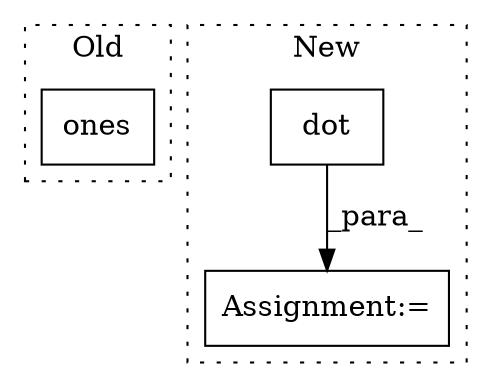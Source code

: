 digraph G {
subgraph cluster0 {
1 [label="ones" a="32" s="2792,2800" l="5,1" shape="box"];
label = "Old";
style="dotted";
}
subgraph cluster1 {
2 [label="dot" a="32" s="3275,3287" l="4,1" shape="box"];
3 [label="Assignment:=" a="7" s="3268" l="1" shape="box"];
label = "New";
style="dotted";
}
2 -> 3 [label="_para_"];
}